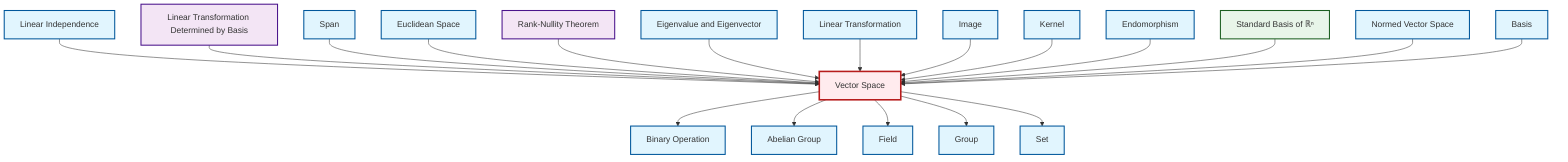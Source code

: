 graph TD
    classDef definition fill:#e1f5fe,stroke:#01579b,stroke-width:2px
    classDef theorem fill:#f3e5f5,stroke:#4a148c,stroke-width:2px
    classDef axiom fill:#fff3e0,stroke:#e65100,stroke-width:2px
    classDef example fill:#e8f5e9,stroke:#1b5e20,stroke-width:2px
    classDef current fill:#ffebee,stroke:#b71c1c,stroke-width:3px
    thm-linear-transformation-basis["Linear Transformation Determined by Basis"]:::theorem
    def-linear-transformation["Linear Transformation"]:::definition
    def-set["Set"]:::definition
    ex-standard-basis-rn["Standard Basis of ℝⁿ"]:::example
    def-euclidean-space["Euclidean Space"]:::definition
    def-kernel["Kernel"]:::definition
    def-eigenvalue-eigenvector["Eigenvalue and Eigenvector"]:::definition
    def-field["Field"]:::definition
    def-normed-vector-space["Normed Vector Space"]:::definition
    thm-rank-nullity["Rank-Nullity Theorem"]:::theorem
    def-vector-space["Vector Space"]:::definition
    def-linear-independence["Linear Independence"]:::definition
    def-span["Span"]:::definition
    def-group["Group"]:::definition
    def-binary-operation["Binary Operation"]:::definition
    def-abelian-group["Abelian Group"]:::definition
    def-basis["Basis"]:::definition
    def-image["Image"]:::definition
    def-endomorphism["Endomorphism"]:::definition
    def-linear-independence --> def-vector-space
    thm-linear-transformation-basis --> def-vector-space
    def-span --> def-vector-space
    def-vector-space --> def-binary-operation
    def-vector-space --> def-abelian-group
    def-vector-space --> def-field
    def-euclidean-space --> def-vector-space
    thm-rank-nullity --> def-vector-space
    def-eigenvalue-eigenvector --> def-vector-space
    def-linear-transformation --> def-vector-space
    def-image --> def-vector-space
    def-kernel --> def-vector-space
    def-vector-space --> def-group
    def-vector-space --> def-set
    def-endomorphism --> def-vector-space
    ex-standard-basis-rn --> def-vector-space
    def-normed-vector-space --> def-vector-space
    def-basis --> def-vector-space
    class def-vector-space current